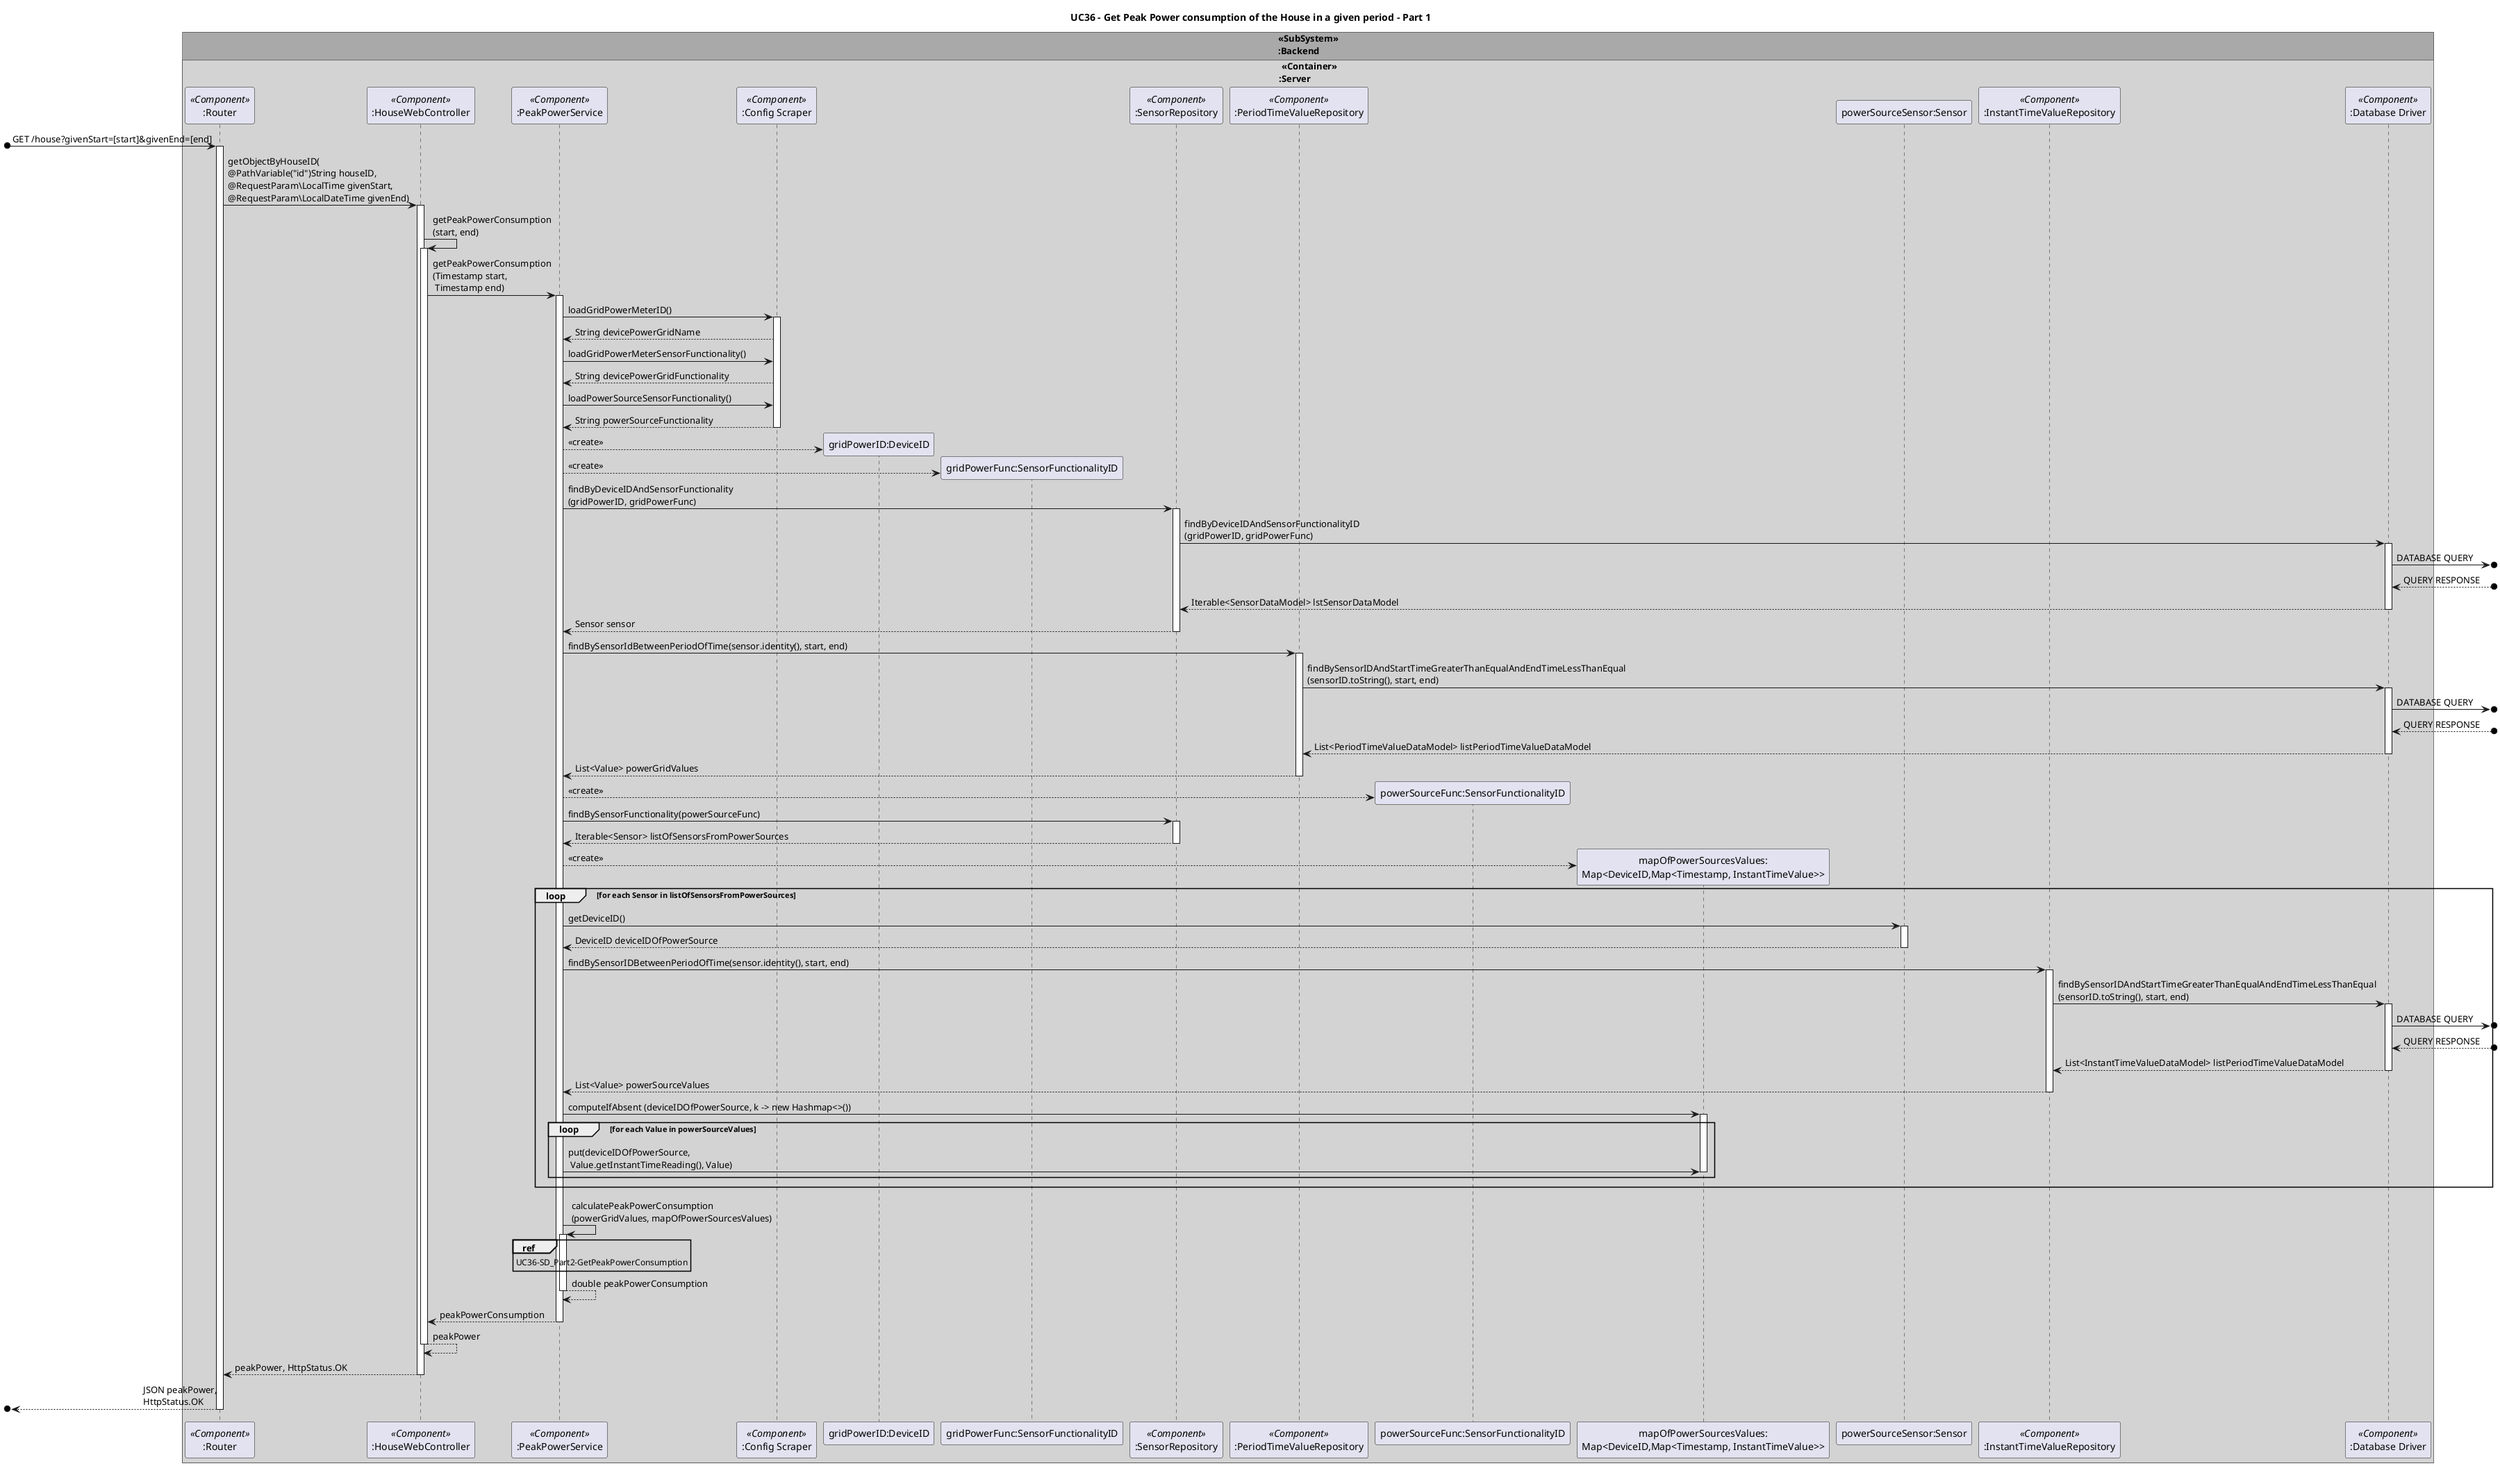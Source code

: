 @startuml

title UC36 - Get Peak Power consumption of the House in a given period - Part 1

!pragma teoz true



box "<<SubSystem>>\n:Backend" #DarkGrey
box " <<Container>>\n:Server" #LightGrey

participant ":Router" as router <<Component>>
participant ":HouseWebController" as controller <<Component>>
participant ":PeakPowerService" as service <<Component>>
participant ":Config Scraper" as configScraper <<Component>>
participant "gridPowerID:DeviceID" as gpdID
participant "gridPowerFunc:SensorFunctionalityID" as gpF
participant ":SensorRepository" as repoSensor <<Component>>
participant ":PeriodTimeValueRepository" as periodRepo <<Component>>
participant "powerSourceFunc:SensorFunctionalityID" as psF
participant "mapOfPowerSourcesValues:\nMap<DeviceID,Map<Timestamp, InstantTimeValue>>" as mapOfPowerSourcesValues
participant "powerSourceSensor:Sensor" as psSensor
participant ":InstantTimeValueRepository" as instantRepo <<Component>>
participant ":Database Driver" as dbDriver <<Component>>

end box



[o-> router: GET /house?givenStart=[start]&givenEnd=[end]
activate router
'END SECTION 0

'SECTION 1: INTERACTION BETWEEN APPLICATION AND DATABASE
router -> controller : getObjectByHouseID(\n@PathVariable("id")String houseID,\n@RequestParam\LocalTime givenStart, \n@RequestParam\LocalDateTime givenEnd)
activate controller

'SUBSECTION
    controller -> controller : getPeakPowerConsumption\n(start, end)
    activate controller
    controller -> service : getPeakPowerConsumption\n(Timestamp start,\n Timestamp end)
    activate service
    service -> configScraper : loadGridPowerMeterID()
    activate configScraper
    configScraper --> service : String devicePowerGridName
    service -> configScraper : loadGridPowerMeterSensorFunctionality()
    configScraper --> service : String devicePowerGridFunctionality
    service -> configScraper : loadPowerSourceSensorFunctionality()
    configScraper --> service : String powerSourceFunctionality
    deactivate configScraper

    service --> gpdID** : <<create>>
    service --> gpF** : <<create>>
    'END SECTION 2'

    'SECTION 3: CALL SENSOR REPOSITORY TO FIND SENSOR BY DEVICE ID AND SENSOR FUNCTIONALITY'
    'CALL PERIOD VALUE REPO TO RETRIEVE ALL VALUES FOR THIS SENSOR WITHIN THE GIVEN PERIOD'
    service -> repoSensor : findByDeviceIDAndSensorFunctionality\n(gridPowerID, gridPowerFunc)
    activate repoSensor
    repoSensor -> dbDriver : findByDeviceIDAndSensorFunctionalityID\n(gridPowerID, gridPowerFunc)
    activate dbDriver
    dbDriver ->o]: DATABASE QUERY
    dbDriver <--o]: QUERY RESPONSE
    dbDriver --> repoSensor : Iterable<SensorDataModel> lstSensorDataModel
    deactivate dbDriver
    repoSensor --> service : Sensor sensor
    deactivate repoSensor

    service -> periodRepo : findBySensorIdBetweenPeriodOfTime(sensor.identity(), start, end)
    activate periodRepo
    periodRepo -> dbDriver : findBySensorIDAndStartTimeGreaterThanEqualAndEndTimeLessThanEqual\n(sensorID.toString(), start, end)
    activate dbDriver
    dbDriver ->o]: DATABASE QUERY
    dbDriver <--o]: QUERY RESPONSE
    dbDriver --> periodRepo : List<PeriodTimeValueDataModel> listPeriodTimeValueDataModel
    deactivate dbDriver
    periodRepo --> service : List<Value> powerGridValues
    deactivate periodRepo
    'END SECTION 3'

    'SECTION 4: CREATE POWER SOURCE FUNCTIONALITY ID AND GO TO SENSOR REPO AND'
    'GRAB ALL SENSORS WITH THAT FUNCTIONALITY'
    service --> psF** : <<create>>
    service -> repoSensor : findBySensorFunctionality(powerSourceFunc)
    activate repoSensor
    repoSensor --> service : Iterable<Sensor> listOfSensorsFromPowerSources
    deactivate repoSensor
    'END SECTION 4'

    'SECTION 5: CREATE HOLDING MAP FOR DEVICEID, TIMESTAMP, INSTANTIMEVALUE'
    'LOOP THROUGH EACH SENSOR IN ITERABLE GIVEN IN SECTION 4 AND GRAB THEIR'
    'GRAB THEIR VALUES WITHIN PERIOD AND POPULATE MAP'

    service --> mapOfPowerSourcesValues**: <<create>>

    loop for each Sensor in listOfSensorsFromPowerSources
        service -> psSensor : getDeviceID()
        activate psSensor
        psSensor --> service : DeviceID deviceIDOfPowerSource
        deactivate psSensor

        service -> instantRepo : findBySensorIDBetweenPeriodOfTime(sensor.identity(), start, end)
        activate instantRepo
        instantRepo -> dbDriver : findBySensorIDAndStartTimeGreaterThanEqualAndEndTimeLessThanEqual\n(sensorID.toString(), start, end)
        activate dbDriver
        dbDriver ->o]: DATABASE QUERY
        dbDriver <--o]: QUERY RESPONSE
        dbDriver --> instantRepo : List<InstantTimeValueDataModel> listPeriodTimeValueDataModel
        deactivate dbDriver
        instantRepo --> service : List<Value> powerSourceValues
        deactivate instantRepo

        'SECTION 5.1: ITERATE THROUGH VALUES IN LIST AND POPULATE MAP'
        service -> mapOfPowerSourcesValues: computeIfAbsent (deviceIDOfPowerSource, k -> new Hashmap<>())
        activate mapOfPowerSourcesValues
        loop for each Value in powerSourceValues
            service -> mapOfPowerSourcesValues : put(deviceIDOfPowerSource,\n Value.getInstantTimeReading(), Value)
            deactivate mapOfPowerSourcesValues
        end
        'END SECTION 5.1'
    end
    'END SECTION 5'

    'SECTION 6: CALCULATION OF PEAK POWER PLACED IN NEW DIAGRAM'
    service -> service : calculatePeakPowerConsumption\n(powerGridValues, mapOfPowerSourcesValues)
    activate service
    ref over service : UC36-SD_Part2-GetPeakPowerConsumption
    service --> service : double peakPowerConsumption
    deactivate service
    'END SECTION 6'

    'SECTION 7: RETURN PEAK POWER TO CONTROLLER'
    service --> controller: peakPowerConsumption
    deactivate service
    controller --> controller: peakPower
    deactivate controller
    'END SECTION 7'
controller --> router: peakPower, HttpStatus.OK
deactivate controller
[o<-- router: JSON peakPower, \nHttpStatus.OK
deactivate router
@enduml